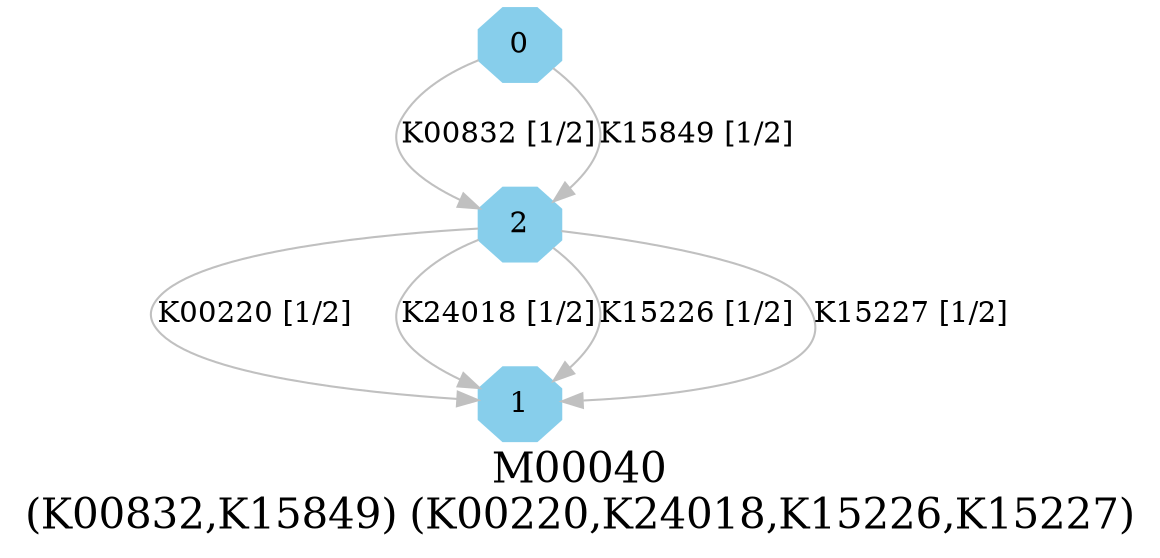digraph G {
graph [label="M00040
(K00832,K15849) (K00220,K24018,K15226,K15227)",fontsize=20];
node [shape=box,style=filled];
edge [len=3,color=grey];
{node [width=.3,height=.3,shape=octagon,style=filled,color=skyblue] 0 1 2 }
0 -> 2 [label="K00832 [1/2]"];
0 -> 2 [label="K15849 [1/2]"];
2 -> 1 [label="K00220 [1/2]"];
2 -> 1 [label="K24018 [1/2]"];
2 -> 1 [label="K15226 [1/2]"];
2 -> 1 [label="K15227 [1/2]"];
}